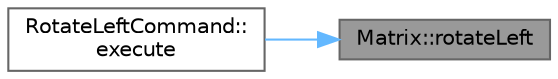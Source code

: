 digraph "Matrix::rotateLeft"
{
 // INTERACTIVE_SVG=YES
 // LATEX_PDF_SIZE
  bgcolor="transparent";
  edge [fontname=Helvetica,fontsize=10,labelfontname=Helvetica,labelfontsize=10];
  node [fontname=Helvetica,fontsize=10,shape=box,height=0.2,width=0.4];
  rankdir="RL";
  Node1 [id="Node000001",label="Matrix::rotateLeft",height=0.2,width=0.4,color="gray40", fillcolor="grey60", style="filled", fontcolor="black",tooltip="Rotates the matrix 90 degrees to the left."];
  Node1 -> Node2 [id="edge1_Node000001_Node000002",dir="back",color="steelblue1",style="solid",tooltip=" "];
  Node2 [id="Node000002",label="RotateLeftCommand::\lexecute",height=0.2,width=0.4,color="grey40", fillcolor="white", style="filled",URL="$class_rotate_left_command.html#a6ab2781e2b34763398ac1e51e8081425",tooltip="Executes the command on the provided image."];
}

